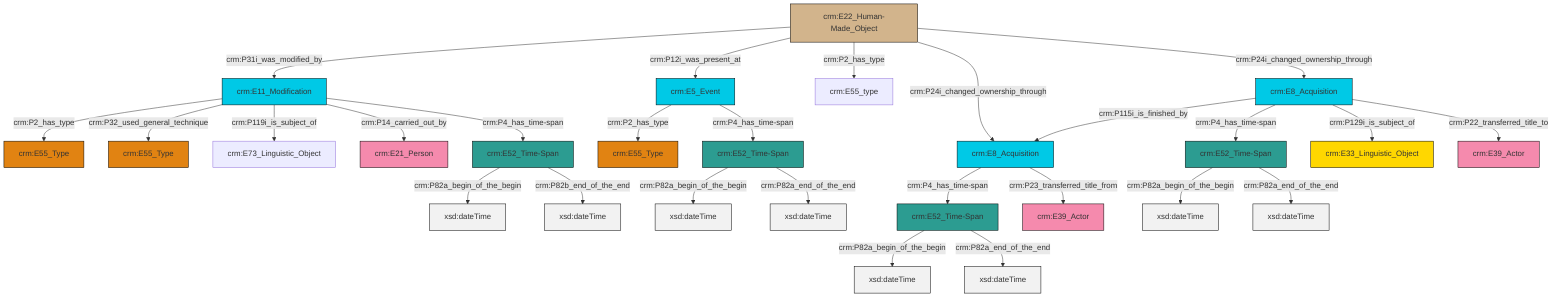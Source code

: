 graph TD
classDef Literal fill:#f2f2f2,stroke:#000000;
classDef CRM_Entity fill:#FFFFFF,stroke:#000000;
classDef Temporal_Entity fill:#00C9E6, stroke:#000000;
classDef Type fill:#E18312, stroke:#000000;
classDef Time-Span fill:#2C9C91, stroke:#000000;
classDef Appellation fill:#FFEB7F, stroke:#000000;
classDef Place fill:#008836, stroke:#000000;
classDef Persistent_Item fill:#B266B2, stroke:#000000;
classDef Conceptual_Object fill:#FFD700, stroke:#000000;
classDef Physical_Thing fill:#D2B48C, stroke:#000000;
classDef Actor fill:#f58aad, stroke:#000000;
classDef PC_Classes fill:#4ce600, stroke:#000000;
classDef Multi fill:#cccccc,stroke:#000000;

2["crm:E22_Human-Made_Object"]:::Physical_Thing -->|crm:P31i_was_modified_by| 3["crm:E11_Modification"]:::Temporal_Entity
2["crm:E22_Human-Made_Object"]:::Physical_Thing -->|crm:P12i_was_present_at| 4["crm:E5_Event"]:::Temporal_Entity
5["crm:E8_Acquisition"]:::Temporal_Entity -->|crm:P115i_is_finished_by| 6["crm:E8_Acquisition"]:::Temporal_Entity
7["crm:E52_Time-Span"]:::Time-Span -->|crm:P82a_begin_of_the_begin| 8[xsd:dateTime]:::Literal
2["crm:E22_Human-Made_Object"]:::Physical_Thing -->|crm:P2_has_type| 9["crm:E55_type"]:::Default
3["crm:E11_Modification"]:::Temporal_Entity -->|crm:P2_has_type| 15["crm:E55_Type"]:::Type
4["crm:E5_Event"]:::Temporal_Entity -->|crm:P2_has_type| 18["crm:E55_Type"]:::Type
5["crm:E8_Acquisition"]:::Temporal_Entity -->|crm:P4_has_time-span| 19["crm:E52_Time-Span"]:::Time-Span
3["crm:E11_Modification"]:::Temporal_Entity -->|crm:P32_used_general_technique| 20["crm:E55_Type"]:::Type
6["crm:E8_Acquisition"]:::Temporal_Entity -->|crm:P4_has_time-span| 0["crm:E52_Time-Span"]:::Time-Span
10["crm:E52_Time-Span"]:::Time-Span -->|crm:P82a_begin_of_the_begin| 21[xsd:dateTime]:::Literal
10["crm:E52_Time-Span"]:::Time-Span -->|crm:P82b_end_of_the_end| 24[xsd:dateTime]:::Literal
3["crm:E11_Modification"]:::Temporal_Entity -->|crm:P119i_is_subject_of| 22["crm:E73_Linguistic_Object"]:::Default
2["crm:E22_Human-Made_Object"]:::Physical_Thing -->|crm:P24i_changed_ownership_through| 6["crm:E8_Acquisition"]:::Temporal_Entity
0["crm:E52_Time-Span"]:::Time-Span -->|crm:P82a_begin_of_the_begin| 29[xsd:dateTime]:::Literal
2["crm:E22_Human-Made_Object"]:::Physical_Thing -->|crm:P24i_changed_ownership_through| 5["crm:E8_Acquisition"]:::Temporal_Entity
5["crm:E8_Acquisition"]:::Temporal_Entity -->|crm:P129i_is_subject_of| 26["crm:E33_Linguistic_Object"]:::Conceptual_Object
7["crm:E52_Time-Span"]:::Time-Span -->|crm:P82a_end_of_the_end| 33[xsd:dateTime]:::Literal
19["crm:E52_Time-Span"]:::Time-Span -->|crm:P82a_begin_of_the_begin| 34[xsd:dateTime]:::Literal
19["crm:E52_Time-Span"]:::Time-Span -->|crm:P82a_end_of_the_end| 35[xsd:dateTime]:::Literal
6["crm:E8_Acquisition"]:::Temporal_Entity -->|crm:P23_transferred_title_from| 13["crm:E39_Actor"]:::Actor
0["crm:E52_Time-Span"]:::Time-Span -->|crm:P82a_end_of_the_end| 37[xsd:dateTime]:::Literal
3["crm:E11_Modification"]:::Temporal_Entity -->|crm:P14_carried_out_by| 39["crm:E21_Person"]:::Actor
3["crm:E11_Modification"]:::Temporal_Entity -->|crm:P4_has_time-span| 10["crm:E52_Time-Span"]:::Time-Span
4["crm:E5_Event"]:::Temporal_Entity -->|crm:P4_has_time-span| 7["crm:E52_Time-Span"]:::Time-Span
5["crm:E8_Acquisition"]:::Temporal_Entity -->|crm:P22_transferred_title_to| 16["crm:E39_Actor"]:::Actor